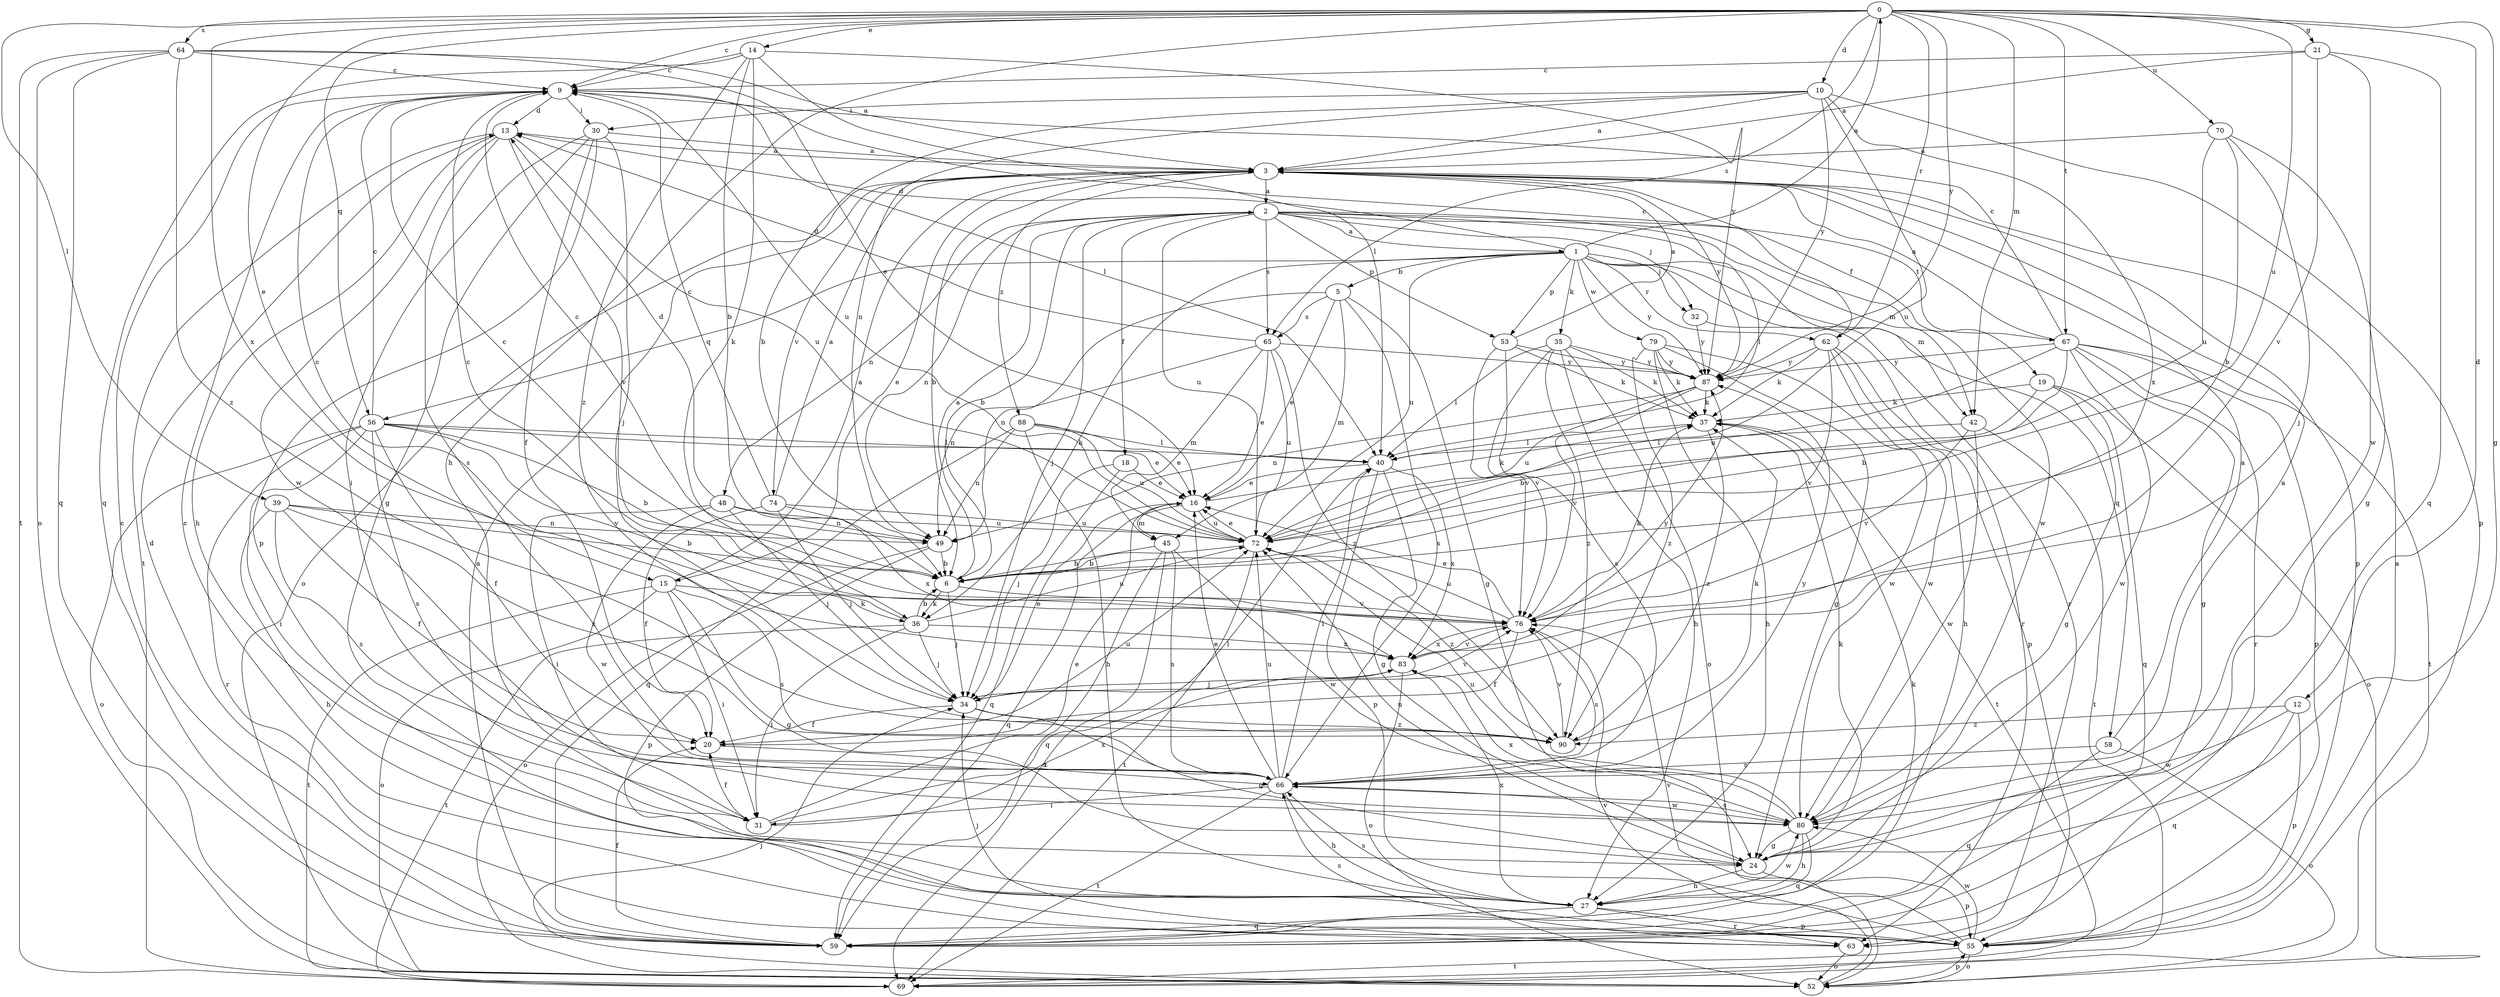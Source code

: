 strict digraph  {
0;
1;
2;
3;
5;
6;
9;
10;
12;
13;
14;
15;
16;
18;
19;
20;
21;
24;
27;
30;
31;
32;
34;
35;
36;
37;
39;
40;
42;
45;
48;
49;
52;
53;
55;
56;
58;
59;
62;
63;
64;
65;
66;
67;
69;
70;
72;
74;
76;
79;
80;
83;
87;
88;
90;
0 -> 9  [label=c];
0 -> 10  [label=d];
0 -> 12  [label=d];
0 -> 14  [label=e];
0 -> 15  [label=e];
0 -> 21  [label=g];
0 -> 24  [label=g];
0 -> 27  [label=h];
0 -> 39  [label=l];
0 -> 42  [label=m];
0 -> 56  [label=q];
0 -> 62  [label=r];
0 -> 64  [label=s];
0 -> 65  [label=s];
0 -> 67  [label=t];
0 -> 70  [label=u];
0 -> 72  [label=u];
0 -> 83  [label=x];
0 -> 87  [label=y];
1 -> 0  [label=a];
1 -> 5  [label=b];
1 -> 13  [label=d];
1 -> 32  [label=j];
1 -> 35  [label=k];
1 -> 36  [label=k];
1 -> 42  [label=m];
1 -> 53  [label=p];
1 -> 56  [label=q];
1 -> 58  [label=q];
1 -> 62  [label=r];
1 -> 63  [label=r];
1 -> 72  [label=u];
1 -> 79  [label=w];
1 -> 87  [label=y];
2 -> 1  [label=a];
2 -> 6  [label=b];
2 -> 18  [label=f];
2 -> 32  [label=j];
2 -> 34  [label=j];
2 -> 40  [label=l];
2 -> 42  [label=m];
2 -> 48  [label=n];
2 -> 49  [label=n];
2 -> 53  [label=p];
2 -> 65  [label=s];
2 -> 67  [label=t];
2 -> 72  [label=u];
2 -> 80  [label=w];
3 -> 2  [label=a];
3 -> 6  [label=b];
3 -> 15  [label=e];
3 -> 19  [label=f];
3 -> 52  [label=o];
3 -> 55  [label=p];
3 -> 74  [label=v];
3 -> 87  [label=y];
3 -> 88  [label=z];
5 -> 16  [label=e];
5 -> 24  [label=g];
5 -> 45  [label=m];
5 -> 49  [label=n];
5 -> 65  [label=s];
5 -> 66  [label=s];
6 -> 2  [label=a];
6 -> 9  [label=c];
6 -> 34  [label=j];
6 -> 36  [label=k];
6 -> 76  [label=v];
9 -> 13  [label=d];
9 -> 30  [label=i];
9 -> 40  [label=l];
9 -> 72  [label=u];
10 -> 3  [label=a];
10 -> 6  [label=b];
10 -> 30  [label=i];
10 -> 49  [label=n];
10 -> 55  [label=p];
10 -> 72  [label=u];
10 -> 83  [label=x];
10 -> 87  [label=y];
12 -> 55  [label=p];
12 -> 59  [label=q];
12 -> 80  [label=w];
12 -> 90  [label=z];
13 -> 3  [label=a];
13 -> 27  [label=h];
13 -> 66  [label=s];
13 -> 69  [label=t];
13 -> 72  [label=u];
13 -> 76  [label=v];
13 -> 80  [label=w];
14 -> 6  [label=b];
14 -> 9  [label=c];
14 -> 36  [label=k];
14 -> 40  [label=l];
14 -> 59  [label=q];
14 -> 87  [label=y];
14 -> 90  [label=z];
15 -> 3  [label=a];
15 -> 24  [label=g];
15 -> 31  [label=i];
15 -> 36  [label=k];
15 -> 52  [label=o];
15 -> 66  [label=s];
15 -> 69  [label=t];
16 -> 37  [label=k];
16 -> 45  [label=m];
16 -> 59  [label=q];
16 -> 72  [label=u];
18 -> 16  [label=e];
18 -> 34  [label=j];
18 -> 59  [label=q];
19 -> 6  [label=b];
19 -> 24  [label=g];
19 -> 37  [label=k];
19 -> 52  [label=o];
19 -> 59  [label=q];
20 -> 66  [label=s];
20 -> 72  [label=u];
21 -> 3  [label=a];
21 -> 9  [label=c];
21 -> 59  [label=q];
21 -> 76  [label=v];
21 -> 80  [label=w];
24 -> 27  [label=h];
24 -> 37  [label=k];
24 -> 55  [label=p];
24 -> 72  [label=u];
27 -> 55  [label=p];
27 -> 59  [label=q];
27 -> 63  [label=r];
27 -> 66  [label=s];
27 -> 80  [label=w];
27 -> 83  [label=x];
30 -> 3  [label=a];
30 -> 20  [label=f];
30 -> 24  [label=g];
30 -> 31  [label=i];
30 -> 34  [label=j];
30 -> 55  [label=p];
31 -> 16  [label=e];
31 -> 20  [label=f];
31 -> 40  [label=l];
31 -> 83  [label=x];
32 -> 63  [label=r];
32 -> 87  [label=y];
34 -> 16  [label=e];
34 -> 20  [label=f];
34 -> 24  [label=g];
34 -> 76  [label=v];
34 -> 90  [label=z];
35 -> 27  [label=h];
35 -> 37  [label=k];
35 -> 40  [label=l];
35 -> 52  [label=o];
35 -> 76  [label=v];
35 -> 87  [label=y];
35 -> 90  [label=z];
36 -> 6  [label=b];
36 -> 9  [label=c];
36 -> 31  [label=i];
36 -> 34  [label=j];
36 -> 69  [label=t];
36 -> 72  [label=u];
36 -> 83  [label=x];
37 -> 40  [label=l];
37 -> 69  [label=t];
37 -> 90  [label=z];
39 -> 6  [label=b];
39 -> 20  [label=f];
39 -> 27  [label=h];
39 -> 49  [label=n];
39 -> 66  [label=s];
39 -> 90  [label=z];
40 -> 16  [label=e];
40 -> 24  [label=g];
40 -> 55  [label=p];
40 -> 83  [label=x];
42 -> 40  [label=l];
42 -> 69  [label=t];
42 -> 76  [label=v];
42 -> 80  [label=w];
45 -> 6  [label=b];
45 -> 59  [label=q];
45 -> 66  [label=s];
45 -> 69  [label=t];
45 -> 80  [label=w];
48 -> 13  [label=d];
48 -> 31  [label=i];
48 -> 34  [label=j];
48 -> 49  [label=n];
48 -> 72  [label=u];
48 -> 80  [label=w];
49 -> 6  [label=b];
49 -> 9  [label=c];
49 -> 52  [label=o];
49 -> 55  [label=p];
52 -> 34  [label=j];
52 -> 55  [label=p];
52 -> 76  [label=v];
53 -> 3  [label=a];
53 -> 37  [label=k];
53 -> 66  [label=s];
53 -> 76  [label=v];
53 -> 87  [label=y];
55 -> 3  [label=a];
55 -> 9  [label=c];
55 -> 52  [label=o];
55 -> 69  [label=t];
55 -> 76  [label=v];
55 -> 80  [label=w];
56 -> 6  [label=b];
56 -> 9  [label=c];
56 -> 16  [label=e];
56 -> 20  [label=f];
56 -> 31  [label=i];
56 -> 40  [label=l];
56 -> 52  [label=o];
56 -> 63  [label=r];
56 -> 66  [label=s];
56 -> 76  [label=v];
58 -> 3  [label=a];
58 -> 52  [label=o];
58 -> 59  [label=q];
58 -> 66  [label=s];
59 -> 3  [label=a];
59 -> 9  [label=c];
59 -> 13  [label=d];
59 -> 20  [label=f];
59 -> 37  [label=k];
62 -> 9  [label=c];
62 -> 27  [label=h];
62 -> 37  [label=k];
62 -> 55  [label=p];
62 -> 76  [label=v];
62 -> 80  [label=w];
62 -> 87  [label=y];
63 -> 34  [label=j];
63 -> 52  [label=o];
63 -> 66  [label=s];
64 -> 3  [label=a];
64 -> 9  [label=c];
64 -> 16  [label=e];
64 -> 52  [label=o];
64 -> 59  [label=q];
64 -> 69  [label=t];
64 -> 90  [label=z];
65 -> 13  [label=d];
65 -> 16  [label=e];
65 -> 45  [label=m];
65 -> 49  [label=n];
65 -> 72  [label=u];
65 -> 87  [label=y];
65 -> 90  [label=z];
66 -> 3  [label=a];
66 -> 16  [label=e];
66 -> 27  [label=h];
66 -> 31  [label=i];
66 -> 40  [label=l];
66 -> 69  [label=t];
66 -> 72  [label=u];
66 -> 80  [label=w];
66 -> 87  [label=y];
67 -> 3  [label=a];
67 -> 6  [label=b];
67 -> 9  [label=c];
67 -> 24  [label=g];
67 -> 55  [label=p];
67 -> 63  [label=r];
67 -> 69  [label=t];
67 -> 72  [label=u];
67 -> 80  [label=w];
67 -> 87  [label=y];
70 -> 3  [label=a];
70 -> 6  [label=b];
70 -> 24  [label=g];
70 -> 34  [label=j];
70 -> 72  [label=u];
72 -> 6  [label=b];
72 -> 16  [label=e];
72 -> 69  [label=t];
72 -> 90  [label=z];
74 -> 3  [label=a];
74 -> 9  [label=c];
74 -> 20  [label=f];
74 -> 34  [label=j];
74 -> 72  [label=u];
74 -> 83  [label=x];
76 -> 9  [label=c];
76 -> 16  [label=e];
76 -> 20  [label=f];
76 -> 37  [label=k];
76 -> 66  [label=s];
76 -> 72  [label=u];
76 -> 83  [label=x];
79 -> 24  [label=g];
79 -> 27  [label=h];
79 -> 37  [label=k];
79 -> 80  [label=w];
79 -> 87  [label=y];
79 -> 90  [label=z];
80 -> 24  [label=g];
80 -> 27  [label=h];
80 -> 59  [label=q];
80 -> 66  [label=s];
80 -> 72  [label=u];
80 -> 83  [label=x];
83 -> 34  [label=j];
83 -> 52  [label=o];
83 -> 76  [label=v];
83 -> 87  [label=y];
87 -> 37  [label=k];
87 -> 49  [label=n];
87 -> 72  [label=u];
87 -> 76  [label=v];
88 -> 16  [label=e];
88 -> 27  [label=h];
88 -> 40  [label=l];
88 -> 49  [label=n];
88 -> 59  [label=q];
88 -> 72  [label=u];
90 -> 37  [label=k];
90 -> 76  [label=v];
}
